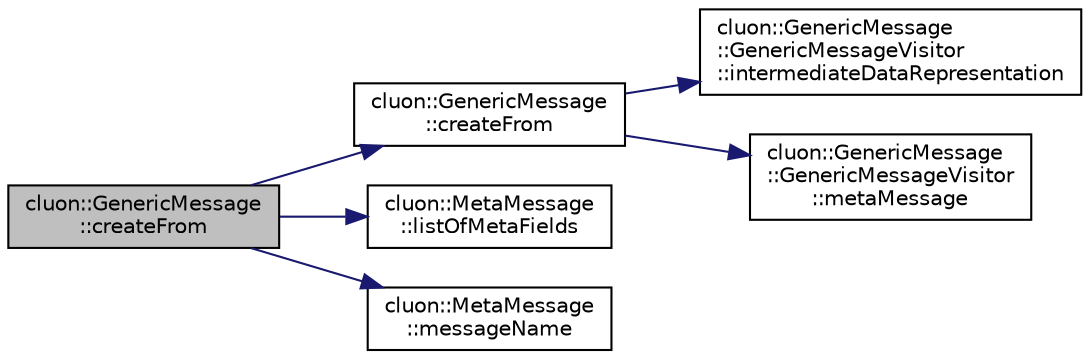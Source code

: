 digraph "cluon::GenericMessage::createFrom"
{
 // LATEX_PDF_SIZE
  edge [fontname="Helvetica",fontsize="10",labelfontname="Helvetica",labelfontsize="10"];
  node [fontname="Helvetica",fontsize="10",shape=record];
  rankdir="LR";
  Node1 [label="cluon::GenericMessage\l::createFrom",height=0.2,width=0.4,color="black", fillcolor="grey75", style="filled", fontcolor="black",tooltip=" "];
  Node1 -> Node2 [color="midnightblue",fontsize="10",style="solid"];
  Node2 [label="cluon::GenericMessage\l::createFrom",height=0.2,width=0.4,color="black", fillcolor="white", style="filled",URL="$classcluon_1_1GenericMessage.html#ad38acdbfe2d5ca936268d48d38fc7f6b",tooltip=" "];
  Node2 -> Node3 [color="midnightblue",fontsize="10",style="solid"];
  Node3 [label="cluon::GenericMessage\l::GenericMessageVisitor\l::intermediateDataRepresentation",height=0.2,width=0.4,color="black", fillcolor="white", style="filled",URL="$classcluon_1_1GenericMessage_1_1GenericMessageVisitor.html#a52f5b715720ccab26df02b1c27e16420",tooltip=" "];
  Node2 -> Node4 [color="midnightblue",fontsize="10",style="solid"];
  Node4 [label="cluon::GenericMessage\l::GenericMessageVisitor\l::metaMessage",height=0.2,width=0.4,color="black", fillcolor="white", style="filled",URL="$classcluon_1_1GenericMessage_1_1GenericMessageVisitor.html#a2645f4a94302b81ad756513889cf312a",tooltip=" "];
  Node1 -> Node5 [color="midnightblue",fontsize="10",style="solid"];
  Node5 [label="cluon::MetaMessage\l::listOfMetaFields",height=0.2,width=0.4,color="black", fillcolor="white", style="filled",URL="$classcluon_1_1MetaMessage.html#a467f2abd1fc7b3fe5ace1725ef146b8b",tooltip=" "];
  Node1 -> Node6 [color="midnightblue",fontsize="10",style="solid"];
  Node6 [label="cluon::MetaMessage\l::messageName",height=0.2,width=0.4,color="black", fillcolor="white", style="filled",URL="$classcluon_1_1MetaMessage.html#ab9872e0f141089b30d4dcc0b67232336",tooltip=" "];
}
